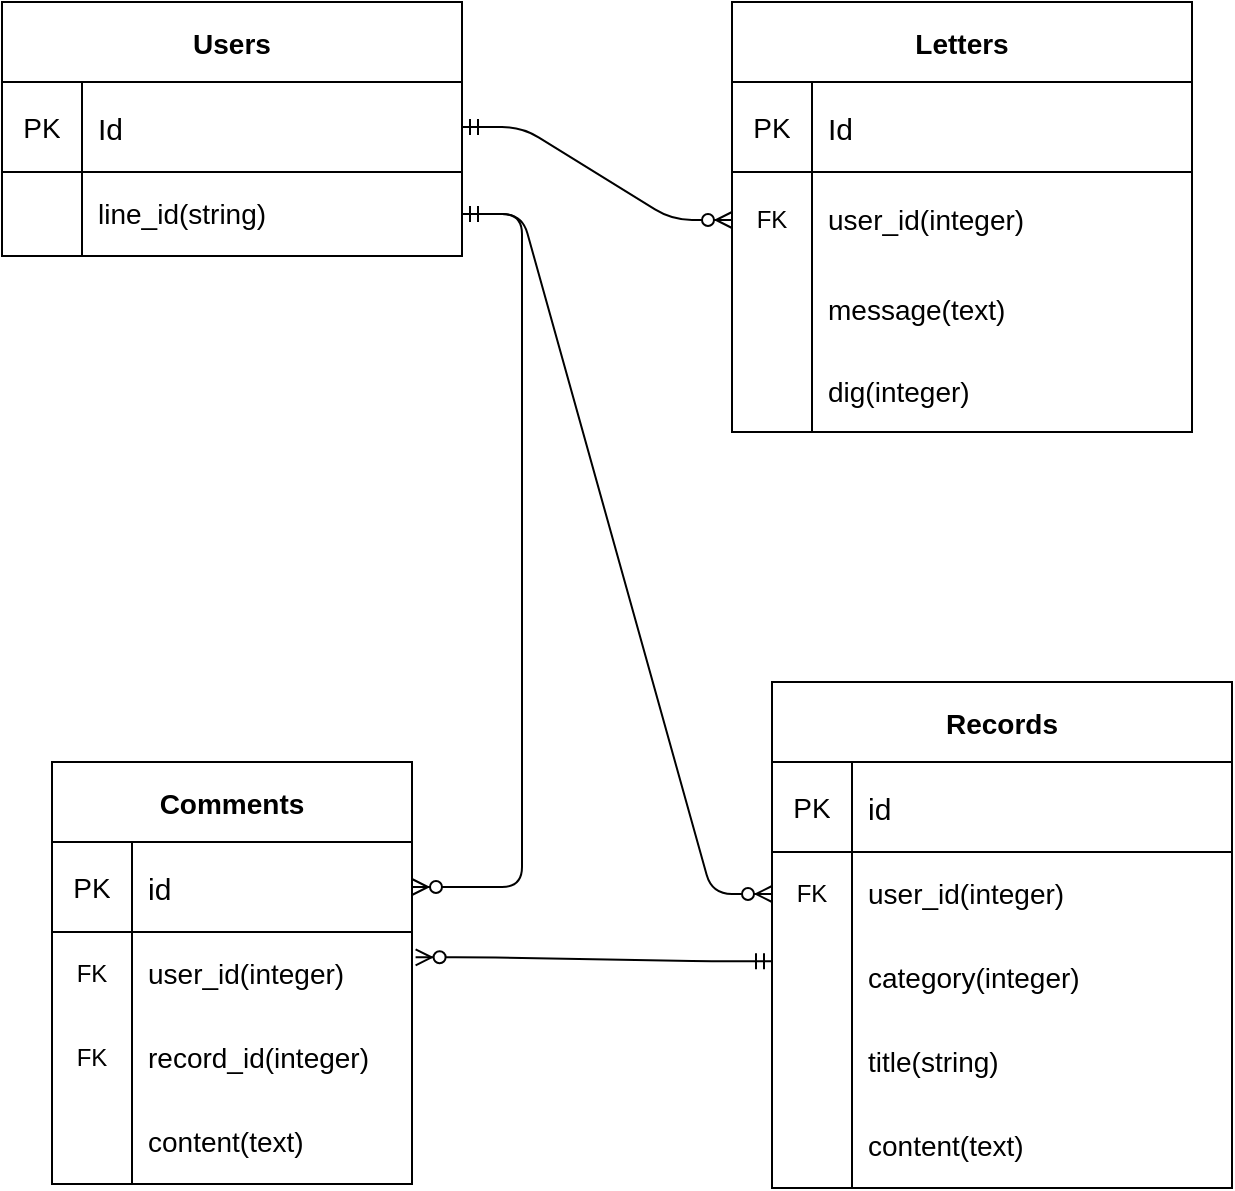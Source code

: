 <mxfile>
    <diagram id="MTzDPyOgqH00mIY8TgRl" name="ページ1">
        <mxGraphModel dx="1592" dy="1075" grid="1" gridSize="10" guides="1" tooltips="1" connect="1" arrows="1" fold="1" page="1" pageScale="1" pageWidth="827" pageHeight="1169" math="0" shadow="0">
            <root>
                <mxCell id="0"/>
                <mxCell id="1" parent="0"/>
                <mxCell id="2" value="Users" style="shape=table;startSize=40;container=1;collapsible=0;childLayout=tableLayout;fixedRows=1;rowLines=0;fontStyle=1;align=center;pointerEvents=1;fontSize=14;strokeWidth=1;" parent="1" vertex="1">
                    <mxGeometry x="106" y="290" width="230" height="127" as="geometry"/>
                </mxCell>
                <mxCell id="3" value="" style="shape=partialRectangle;html=1;whiteSpace=wrap;collapsible=0;dropTarget=0;pointerEvents=1;fillColor=none;top=0;left=0;bottom=1;right=0;points=[[0,0.5],[1,0.5]];portConstraint=eastwest;" parent="2" vertex="1">
                    <mxGeometry y="40" width="230" height="45" as="geometry"/>
                </mxCell>
                <mxCell id="4" value="PK" style="shape=partialRectangle;html=1;whiteSpace=wrap;connectable=0;fillColor=none;top=0;left=0;bottom=0;right=0;overflow=hidden;pointerEvents=1;fontSize=14;" parent="3" vertex="1">
                    <mxGeometry width="40" height="45" as="geometry">
                        <mxRectangle width="40" height="45" as="alternateBounds"/>
                    </mxGeometry>
                </mxCell>
                <mxCell id="5" value="Id" style="shape=partialRectangle;html=1;whiteSpace=wrap;connectable=0;fillColor=none;top=0;left=0;bottom=0;right=0;align=left;spacingLeft=6;overflow=hidden;pointerEvents=1;fontSize=15;" parent="3" vertex="1">
                    <mxGeometry x="40" width="190" height="45" as="geometry">
                        <mxRectangle width="190" height="45" as="alternateBounds"/>
                    </mxGeometry>
                </mxCell>
                <mxCell id="9" value="" style="shape=partialRectangle;html=1;whiteSpace=wrap;collapsible=0;dropTarget=0;pointerEvents=1;fillColor=none;top=0;left=0;bottom=0;right=0;points=[[0,0.5],[1,0.5]];portConstraint=eastwest;" parent="2" vertex="1">
                    <mxGeometry y="85" width="230" height="42" as="geometry"/>
                </mxCell>
                <mxCell id="10" value="" style="shape=partialRectangle;html=1;whiteSpace=wrap;connectable=0;fillColor=none;top=0;left=0;bottom=0;right=0;overflow=hidden;pointerEvents=1;" parent="9" vertex="1">
                    <mxGeometry width="40" height="42" as="geometry">
                        <mxRectangle width="40" height="42" as="alternateBounds"/>
                    </mxGeometry>
                </mxCell>
                <mxCell id="11" value="line_id(string)" style="shape=partialRectangle;html=1;whiteSpace=wrap;connectable=0;fillColor=none;top=0;left=0;bottom=0;right=0;align=left;spacingLeft=6;overflow=hidden;pointerEvents=1;fontSize=14;" parent="9" vertex="1">
                    <mxGeometry x="40" width="190" height="42" as="geometry">
                        <mxRectangle width="190" height="42" as="alternateBounds"/>
                    </mxGeometry>
                </mxCell>
                <mxCell id="38" value="Comments" style="shape=table;startSize=40;container=1;collapsible=0;childLayout=tableLayout;fixedRows=1;rowLines=0;fontStyle=1;align=center;pointerEvents=1;fontSize=14;strokeWidth=1;" parent="1" vertex="1">
                    <mxGeometry x="131" y="670" width="180" height="211" as="geometry"/>
                </mxCell>
                <mxCell id="39" value="" style="shape=partialRectangle;html=1;whiteSpace=wrap;collapsible=0;dropTarget=0;pointerEvents=1;fillColor=none;top=0;left=0;bottom=1;right=0;points=[[0,0.5],[1,0.5]];portConstraint=eastwest;" parent="38" vertex="1">
                    <mxGeometry y="40" width="180" height="45" as="geometry"/>
                </mxCell>
                <mxCell id="40" value="PK" style="shape=partialRectangle;html=1;whiteSpace=wrap;connectable=0;fillColor=none;top=0;left=0;bottom=0;right=0;overflow=hidden;pointerEvents=1;fontSize=14;" parent="39" vertex="1">
                    <mxGeometry width="40" height="45" as="geometry">
                        <mxRectangle width="40" height="45" as="alternateBounds"/>
                    </mxGeometry>
                </mxCell>
                <mxCell id="41" value="id" style="shape=partialRectangle;html=1;whiteSpace=wrap;connectable=0;fillColor=none;top=0;left=0;bottom=0;right=0;align=left;spacingLeft=6;overflow=hidden;pointerEvents=1;fontSize=15;" parent="39" vertex="1">
                    <mxGeometry x="40" width="140" height="45" as="geometry">
                        <mxRectangle width="140" height="45" as="alternateBounds"/>
                    </mxGeometry>
                </mxCell>
                <mxCell id="203" style="shape=partialRectangle;html=1;whiteSpace=wrap;collapsible=0;dropTarget=0;pointerEvents=1;fillColor=none;top=0;left=0;bottom=0;right=0;points=[[0,0.5],[1,0.5]];portConstraint=eastwest;" parent="38" vertex="1">
                    <mxGeometry y="85" width="180" height="42" as="geometry"/>
                </mxCell>
                <mxCell id="204" value="&lt;span&gt;FK&lt;/span&gt;" style="shape=partialRectangle;html=1;whiteSpace=wrap;connectable=0;fillColor=none;top=0;left=0;bottom=0;right=0;overflow=hidden;pointerEvents=1;" parent="203" vertex="1">
                    <mxGeometry width="40" height="42" as="geometry">
                        <mxRectangle width="40" height="42" as="alternateBounds"/>
                    </mxGeometry>
                </mxCell>
                <mxCell id="205" value="user_id(integer)" style="shape=partialRectangle;html=1;whiteSpace=wrap;connectable=0;fillColor=none;top=0;left=0;bottom=0;right=0;align=left;spacingLeft=6;overflow=hidden;pointerEvents=1;fontSize=14;" parent="203" vertex="1">
                    <mxGeometry x="40" width="140" height="42" as="geometry">
                        <mxRectangle width="140" height="42" as="alternateBounds"/>
                    </mxGeometry>
                </mxCell>
                <mxCell id="206" style="shape=partialRectangle;html=1;whiteSpace=wrap;collapsible=0;dropTarget=0;pointerEvents=1;fillColor=none;top=0;left=0;bottom=0;right=0;points=[[0,0.5],[1,0.5]];portConstraint=eastwest;" parent="38" vertex="1">
                    <mxGeometry y="127" width="180" height="42" as="geometry"/>
                </mxCell>
                <mxCell id="207" value="&lt;span&gt;FK&lt;/span&gt;" style="shape=partialRectangle;html=1;whiteSpace=wrap;connectable=0;fillColor=none;top=0;left=0;bottom=0;right=0;overflow=hidden;pointerEvents=1;" parent="206" vertex="1">
                    <mxGeometry width="40" height="42" as="geometry">
                        <mxRectangle width="40" height="42" as="alternateBounds"/>
                    </mxGeometry>
                </mxCell>
                <mxCell id="208" value="record_id(integer)" style="shape=partialRectangle;html=1;whiteSpace=wrap;connectable=0;fillColor=none;top=0;left=0;bottom=0;right=0;align=left;spacingLeft=6;overflow=hidden;pointerEvents=1;fontSize=14;" parent="206" vertex="1">
                    <mxGeometry x="40" width="140" height="42" as="geometry">
                        <mxRectangle width="140" height="42" as="alternateBounds"/>
                    </mxGeometry>
                </mxCell>
                <mxCell id="223" style="shape=partialRectangle;html=1;whiteSpace=wrap;collapsible=0;dropTarget=0;pointerEvents=1;fillColor=none;top=0;left=0;bottom=0;right=0;points=[[0,0.5],[1,0.5]];portConstraint=eastwest;" parent="38" vertex="1">
                    <mxGeometry y="169" width="180" height="42" as="geometry"/>
                </mxCell>
                <mxCell id="224" style="shape=partialRectangle;html=1;whiteSpace=wrap;connectable=0;fillColor=none;top=0;left=0;bottom=0;right=0;overflow=hidden;pointerEvents=1;" parent="223" vertex="1">
                    <mxGeometry width="40" height="42" as="geometry">
                        <mxRectangle width="40" height="42" as="alternateBounds"/>
                    </mxGeometry>
                </mxCell>
                <mxCell id="225" value="&lt;span&gt;content(text)&lt;/span&gt;" style="shape=partialRectangle;html=1;whiteSpace=wrap;connectable=0;fillColor=none;top=0;left=0;bottom=0;right=0;align=left;spacingLeft=6;overflow=hidden;pointerEvents=1;fontSize=14;" parent="223" vertex="1">
                    <mxGeometry x="40" width="140" height="42" as="geometry">
                        <mxRectangle width="140" height="42" as="alternateBounds"/>
                    </mxGeometry>
                </mxCell>
                <mxCell id="45" value="Records" style="shape=table;startSize=40;container=1;collapsible=0;childLayout=tableLayout;fixedRows=1;rowLines=0;fontStyle=1;align=center;pointerEvents=1;fontSize=14;strokeWidth=1;" parent="1" vertex="1">
                    <mxGeometry x="491" y="630" width="230" height="253" as="geometry"/>
                </mxCell>
                <mxCell id="46" value="" style="shape=partialRectangle;html=1;whiteSpace=wrap;collapsible=0;dropTarget=0;pointerEvents=1;fillColor=none;top=0;left=0;bottom=1;right=0;points=[[0,0.5],[1,0.5]];portConstraint=eastwest;" parent="45" vertex="1">
                    <mxGeometry y="40" width="230" height="45" as="geometry"/>
                </mxCell>
                <mxCell id="47" value="PK" style="shape=partialRectangle;html=1;whiteSpace=wrap;connectable=0;fillColor=none;top=0;left=0;bottom=0;right=0;overflow=hidden;pointerEvents=1;fontSize=14;" parent="46" vertex="1">
                    <mxGeometry width="40" height="45" as="geometry">
                        <mxRectangle width="40" height="45" as="alternateBounds"/>
                    </mxGeometry>
                </mxCell>
                <mxCell id="48" value="id" style="shape=partialRectangle;html=1;whiteSpace=wrap;connectable=0;fillColor=none;top=0;left=0;bottom=0;right=0;align=left;spacingLeft=6;overflow=hidden;pointerEvents=1;fontSize=15;" parent="46" vertex="1">
                    <mxGeometry x="40" width="190" height="45" as="geometry">
                        <mxRectangle width="190" height="45" as="alternateBounds"/>
                    </mxGeometry>
                </mxCell>
                <mxCell id="49" value="" style="shape=partialRectangle;html=1;whiteSpace=wrap;collapsible=0;dropTarget=0;pointerEvents=1;fillColor=none;top=0;left=0;bottom=0;right=0;points=[[0,0.5],[1,0.5]];portConstraint=eastwest;" parent="45" vertex="1">
                    <mxGeometry y="85" width="230" height="42" as="geometry"/>
                </mxCell>
                <mxCell id="50" value="FK" style="shape=partialRectangle;html=1;whiteSpace=wrap;connectable=0;fillColor=none;top=0;left=0;bottom=0;right=0;overflow=hidden;pointerEvents=1;" parent="49" vertex="1">
                    <mxGeometry width="40" height="42" as="geometry">
                        <mxRectangle width="40" height="42" as="alternateBounds"/>
                    </mxGeometry>
                </mxCell>
                <mxCell id="51" value="user_id(integer)" style="shape=partialRectangle;html=1;whiteSpace=wrap;connectable=0;fillColor=none;top=0;left=0;bottom=0;right=0;align=left;spacingLeft=6;overflow=hidden;pointerEvents=1;fontSize=14;" parent="49" vertex="1">
                    <mxGeometry x="40" width="190" height="42" as="geometry">
                        <mxRectangle width="190" height="42" as="alternateBounds"/>
                    </mxGeometry>
                </mxCell>
                <mxCell id="213" value="" style="shape=partialRectangle;html=1;whiteSpace=wrap;collapsible=0;dropTarget=0;pointerEvents=1;fillColor=none;top=0;left=0;bottom=0;right=0;points=[[0,0.5],[1,0.5]];portConstraint=eastwest;" parent="45" vertex="1">
                    <mxGeometry y="127" width="230" height="42" as="geometry"/>
                </mxCell>
                <mxCell id="214" value="" style="shape=partialRectangle;html=1;whiteSpace=wrap;connectable=0;fillColor=none;top=0;left=0;bottom=0;right=0;overflow=hidden;pointerEvents=1;" parent="213" vertex="1">
                    <mxGeometry width="40" height="42" as="geometry">
                        <mxRectangle width="40" height="42" as="alternateBounds"/>
                    </mxGeometry>
                </mxCell>
                <mxCell id="215" value="category(integer)" style="shape=partialRectangle;html=1;whiteSpace=wrap;connectable=0;fillColor=none;top=0;left=0;bottom=0;right=0;align=left;spacingLeft=6;overflow=hidden;pointerEvents=1;fontSize=14;" parent="213" vertex="1">
                    <mxGeometry x="40" width="190" height="42" as="geometry">
                        <mxRectangle width="190" height="42" as="alternateBounds"/>
                    </mxGeometry>
                </mxCell>
                <mxCell id="197" style="shape=partialRectangle;html=1;whiteSpace=wrap;collapsible=0;dropTarget=0;pointerEvents=1;fillColor=none;top=0;left=0;bottom=0;right=0;points=[[0,0.5],[1,0.5]];portConstraint=eastwest;" parent="45" vertex="1">
                    <mxGeometry y="169" width="230" height="42" as="geometry"/>
                </mxCell>
                <mxCell id="198" style="shape=partialRectangle;html=1;whiteSpace=wrap;connectable=0;fillColor=none;top=0;left=0;bottom=0;right=0;overflow=hidden;pointerEvents=1;" parent="197" vertex="1">
                    <mxGeometry width="40" height="42" as="geometry">
                        <mxRectangle width="40" height="42" as="alternateBounds"/>
                    </mxGeometry>
                </mxCell>
                <mxCell id="199" value="&lt;span&gt;title(string)&lt;/span&gt;" style="shape=partialRectangle;html=1;whiteSpace=wrap;connectable=0;fillColor=none;top=0;left=0;bottom=0;right=0;align=left;spacingLeft=6;overflow=hidden;pointerEvents=1;fontSize=14;" parent="197" vertex="1">
                    <mxGeometry x="40" width="190" height="42" as="geometry">
                        <mxRectangle width="190" height="42" as="alternateBounds"/>
                    </mxGeometry>
                </mxCell>
                <mxCell id="200" style="shape=partialRectangle;html=1;whiteSpace=wrap;collapsible=0;dropTarget=0;pointerEvents=1;fillColor=none;top=0;left=0;bottom=0;right=0;points=[[0,0.5],[1,0.5]];portConstraint=eastwest;" parent="45" vertex="1">
                    <mxGeometry y="211" width="230" height="42" as="geometry"/>
                </mxCell>
                <mxCell id="201" style="shape=partialRectangle;html=1;whiteSpace=wrap;connectable=0;fillColor=none;top=0;left=0;bottom=0;right=0;overflow=hidden;pointerEvents=1;" parent="200" vertex="1">
                    <mxGeometry width="40" height="42" as="geometry">
                        <mxRectangle width="40" height="42" as="alternateBounds"/>
                    </mxGeometry>
                </mxCell>
                <mxCell id="202" value="&lt;span&gt;content(text)&lt;/span&gt;" style="shape=partialRectangle;html=1;whiteSpace=wrap;connectable=0;fillColor=none;top=0;left=0;bottom=0;right=0;align=left;spacingLeft=6;overflow=hidden;pointerEvents=1;fontSize=14;" parent="200" vertex="1">
                    <mxGeometry x="40" width="190" height="42" as="geometry">
                        <mxRectangle width="190" height="42" as="alternateBounds"/>
                    </mxGeometry>
                </mxCell>
                <mxCell id="64" value="Letters" style="shape=table;startSize=40;container=1;collapsible=0;childLayout=tableLayout;fixedRows=1;rowLines=0;fontStyle=1;align=center;pointerEvents=1;fontSize=14;strokeWidth=1;" parent="1" vertex="1">
                    <mxGeometry x="471" y="290" width="230" height="215" as="geometry"/>
                </mxCell>
                <mxCell id="65" value="" style="shape=partialRectangle;html=1;whiteSpace=wrap;collapsible=0;dropTarget=0;pointerEvents=1;fillColor=none;top=0;left=0;bottom=1;right=0;points=[[0,0.5],[1,0.5]];portConstraint=eastwest;" parent="64" vertex="1">
                    <mxGeometry y="40" width="230" height="45" as="geometry"/>
                </mxCell>
                <mxCell id="66" value="PK" style="shape=partialRectangle;html=1;whiteSpace=wrap;connectable=0;fillColor=none;top=0;left=0;bottom=0;right=0;overflow=hidden;pointerEvents=1;fontSize=14;" parent="65" vertex="1">
                    <mxGeometry width="40" height="45" as="geometry">
                        <mxRectangle width="40" height="45" as="alternateBounds"/>
                    </mxGeometry>
                </mxCell>
                <mxCell id="67" value="Id" style="shape=partialRectangle;html=1;whiteSpace=wrap;connectable=0;fillColor=none;top=0;left=0;bottom=0;right=0;align=left;spacingLeft=6;overflow=hidden;pointerEvents=1;fontSize=15;" parent="65" vertex="1">
                    <mxGeometry x="40" width="190" height="45" as="geometry">
                        <mxRectangle width="190" height="45" as="alternateBounds"/>
                    </mxGeometry>
                </mxCell>
                <mxCell id="68" value="" style="shape=partialRectangle;html=1;whiteSpace=wrap;collapsible=0;dropTarget=0;pointerEvents=1;fillColor=none;top=0;left=0;bottom=0;right=0;points=[[0,0.5],[1,0.5]];portConstraint=eastwest;" parent="64" vertex="1">
                    <mxGeometry y="85" width="230" height="48" as="geometry"/>
                </mxCell>
                <mxCell id="69" value="FK" style="shape=partialRectangle;html=1;whiteSpace=wrap;connectable=0;fillColor=none;top=0;left=0;bottom=0;right=0;overflow=hidden;pointerEvents=1;" parent="68" vertex="1">
                    <mxGeometry width="40" height="48" as="geometry">
                        <mxRectangle width="40" height="48" as="alternateBounds"/>
                    </mxGeometry>
                </mxCell>
                <mxCell id="70" value="user_id(integer)" style="shape=partialRectangle;html=1;whiteSpace=wrap;connectable=0;fillColor=none;top=0;left=0;bottom=0;right=0;align=left;spacingLeft=6;overflow=hidden;pointerEvents=1;fontSize=14;" parent="68" vertex="1">
                    <mxGeometry x="40" width="190" height="48" as="geometry">
                        <mxRectangle width="190" height="48" as="alternateBounds"/>
                    </mxGeometry>
                </mxCell>
                <mxCell id="71" value="" style="shape=partialRectangle;html=1;whiteSpace=wrap;collapsible=0;dropTarget=0;pointerEvents=1;fillColor=none;top=0;left=0;bottom=0;right=0;points=[[0,0.5],[1,0.5]];portConstraint=eastwest;" parent="64" vertex="1">
                    <mxGeometry y="133" width="230" height="42" as="geometry"/>
                </mxCell>
                <mxCell id="72" value="" style="shape=partialRectangle;html=1;whiteSpace=wrap;connectable=0;fillColor=none;top=0;left=0;bottom=0;right=0;overflow=hidden;pointerEvents=1;" parent="71" vertex="1">
                    <mxGeometry width="40" height="42" as="geometry">
                        <mxRectangle width="40" height="42" as="alternateBounds"/>
                    </mxGeometry>
                </mxCell>
                <mxCell id="73" value="message(text)" style="shape=partialRectangle;html=1;whiteSpace=wrap;connectable=0;fillColor=none;top=0;left=0;bottom=0;right=0;align=left;spacingLeft=6;overflow=hidden;pointerEvents=1;fontSize=14;" parent="71" vertex="1">
                    <mxGeometry x="40" width="190" height="42" as="geometry">
                        <mxRectangle width="190" height="42" as="alternateBounds"/>
                    </mxGeometry>
                </mxCell>
                <mxCell id="74" value="" style="shape=partialRectangle;html=1;whiteSpace=wrap;collapsible=0;dropTarget=0;pointerEvents=1;fillColor=none;top=0;left=0;bottom=0;right=0;points=[[0,0.5],[1,0.5]];portConstraint=eastwest;" parent="64" vertex="1">
                    <mxGeometry y="175" width="230" height="40" as="geometry"/>
                </mxCell>
                <mxCell id="75" value="" style="shape=partialRectangle;html=1;whiteSpace=wrap;connectable=0;fillColor=none;top=0;left=0;bottom=0;right=0;overflow=hidden;pointerEvents=1;" parent="74" vertex="1">
                    <mxGeometry width="40" height="40" as="geometry">
                        <mxRectangle width="40" height="40" as="alternateBounds"/>
                    </mxGeometry>
                </mxCell>
                <mxCell id="76" value="dig(integer)" style="shape=partialRectangle;html=1;whiteSpace=wrap;connectable=0;fillColor=none;top=0;left=0;bottom=0;right=0;align=left;spacingLeft=6;overflow=hidden;pointerEvents=1;fontSize=14;" parent="74" vertex="1">
                    <mxGeometry x="40" width="190" height="40" as="geometry">
                        <mxRectangle width="190" height="40" as="alternateBounds"/>
                    </mxGeometry>
                </mxCell>
                <mxCell id="216" value="" style="edgeStyle=entityRelationEdgeStyle;fontSize=12;html=1;endArrow=ERzeroToMany;startArrow=ERmandOne;entryX=1.01;entryY=0.301;entryDx=0;entryDy=0;entryPerimeter=0;exitX=0;exitY=0.301;exitDx=0;exitDy=0;exitPerimeter=0;" parent="1" source="213" target="203" edge="1">
                    <mxGeometry width="100" height="100" relative="1" as="geometry">
                        <mxPoint x="381" y="1080" as="sourcePoint"/>
                        <mxPoint x="481" y="980" as="targetPoint"/>
                    </mxGeometry>
                </mxCell>
                <mxCell id="217" value="" style="edgeStyle=entityRelationEdgeStyle;fontSize=12;html=1;endArrow=ERzeroToMany;startArrow=ERmandOne;exitX=1;exitY=0.5;exitDx=0;exitDy=0;" parent="1" source="9" target="49" edge="1">
                    <mxGeometry width="100" height="100" relative="1" as="geometry">
                        <mxPoint x="336" y="437" as="sourcePoint"/>
                        <mxPoint x="621" y="560" as="targetPoint"/>
                    </mxGeometry>
                </mxCell>
                <mxCell id="219" value="" style="edgeStyle=entityRelationEdgeStyle;fontSize=12;html=1;endArrow=ERzeroToMany;startArrow=ERmandOne;entryX=0;entryY=0.5;entryDx=0;entryDy=0;exitX=1;exitY=0.5;exitDx=0;exitDy=0;" parent="1" source="3" target="68" edge="1">
                    <mxGeometry width="100" height="100" relative="1" as="geometry">
                        <mxPoint x="336" y="399" as="sourcePoint"/>
                        <mxPoint x="606" y="221" as="targetPoint"/>
                    </mxGeometry>
                </mxCell>
                <mxCell id="220" value="" style="edgeStyle=entityRelationEdgeStyle;fontSize=12;html=1;endArrow=ERzeroToMany;startArrow=ERmandOne;" parent="1" source="9" target="39" edge="1">
                    <mxGeometry width="100" height="100" relative="1" as="geometry">
                        <mxPoint x="121" y="480" as="sourcePoint"/>
                        <mxPoint x="121.0" y="540.002" as="targetPoint"/>
                    </mxGeometry>
                </mxCell>
            </root>
        </mxGraphModel>
    </diagram>
</mxfile>